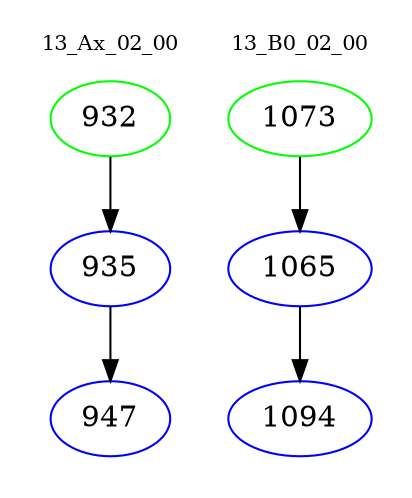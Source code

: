 digraph{
subgraph cluster_0 {
color = white
label = "13_Ax_02_00";
fontsize=10;
T0_932 [label="932", color="green"]
T0_932 -> T0_935 [color="black"]
T0_935 [label="935", color="blue"]
T0_935 -> T0_947 [color="black"]
T0_947 [label="947", color="blue"]
}
subgraph cluster_1 {
color = white
label = "13_B0_02_00";
fontsize=10;
T1_1073 [label="1073", color="green"]
T1_1073 -> T1_1065 [color="black"]
T1_1065 [label="1065", color="blue"]
T1_1065 -> T1_1094 [color="black"]
T1_1094 [label="1094", color="blue"]
}
}
